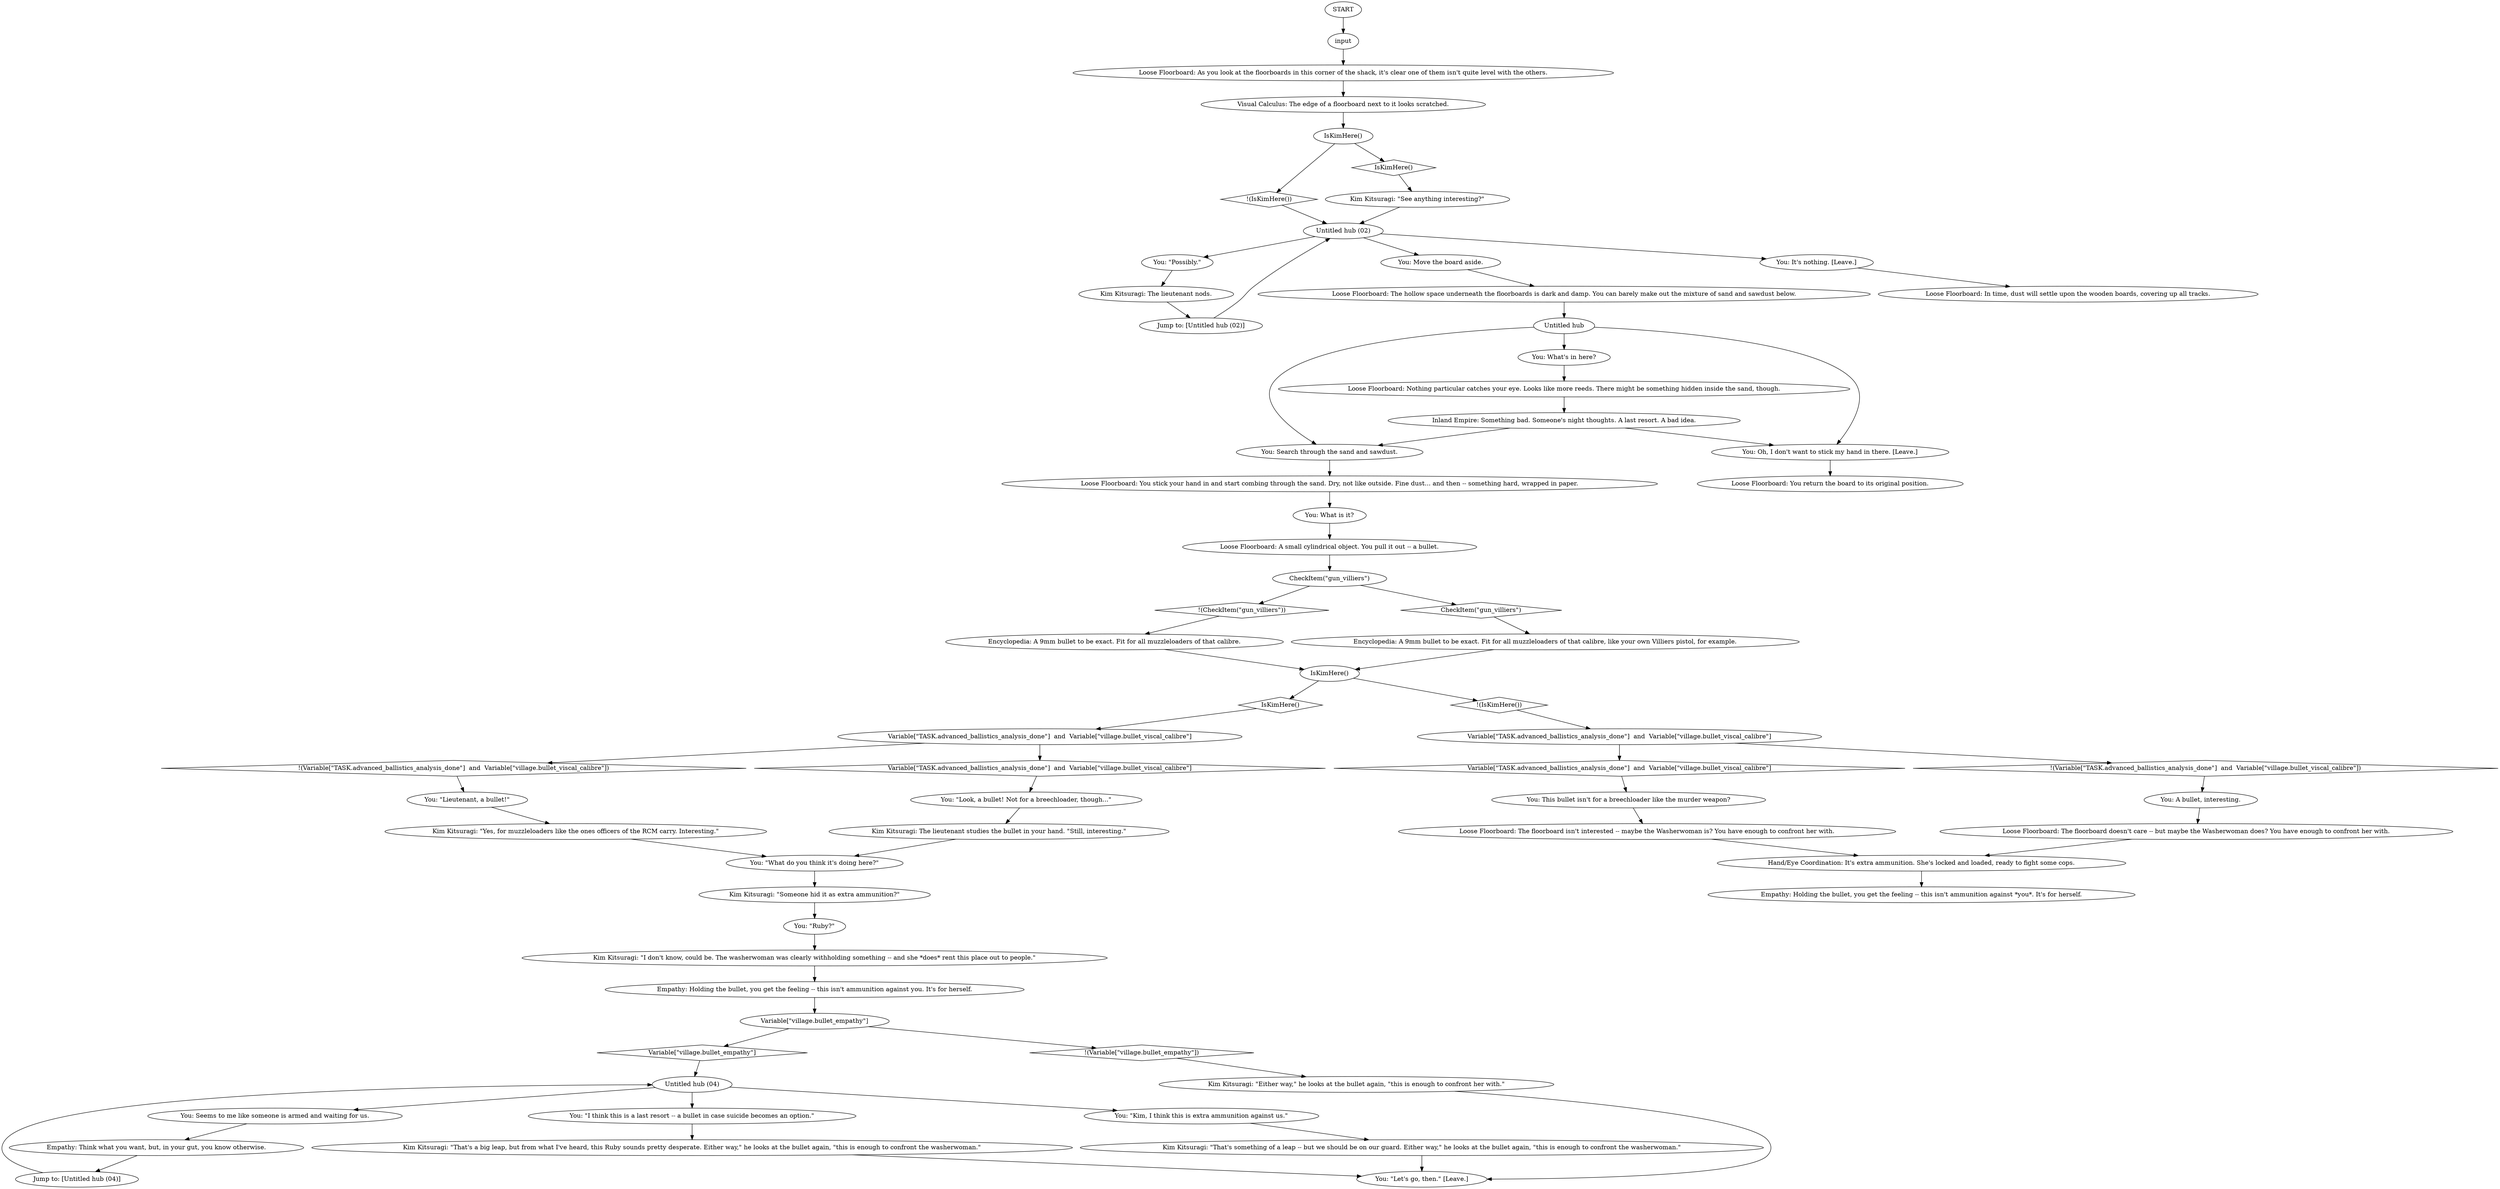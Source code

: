 # HQ / EXIT BULLET difficult
# The bullet you find in the shack, hinting that someone else has been staying here. Secretly.
# ==================================================
digraph G {
	  0 [label="START"];
	  1 [label="input"];
	  2 [label="You: This bullet isn't for a breechloader like the murder weapon?"];
	  3 [label="You: \"What do you think it's doing here?\""];
	  4 [label="Kim Kitsuragi: \"That's a big leap, but from what I've heard, this Ruby sounds pretty desperate. Either way,\" he looks at the bullet again, \"this is enough to confront the washerwoman.\""];
	  5 [label="Loose Floorboard: You return the board to its original position."];
	  6 [label="You: What is it?"];
	  7 [label="Loose Floorboard: A small cylindrical object. You pull it out -- a bullet."];
	  8 [label="You: \"Possibly.\""];
	  9 [label="Empathy: Holding the bullet, you get the feeling -- this isn't ammunition against you. It's for herself."];
	  10 [label="You: \"I think this is a last resort -- a bullet in case suicide becomes an option.\""];
	  12 [label="Kim Kitsuragi: \"Either way,\" he looks at the bullet again, \"this is enough to confront her with.\""];
	  13 [label="Loose Floorboard: As you look at the floorboards in this corner of the shack, it's clear one of them isn't quite level with the others."];
	  14 [label="CheckItem(\"gun_villiers\")"];
	  15 [label="CheckItem(\"gun_villiers\")", shape=diamond];
	  16 [label="!(CheckItem(\"gun_villiers\"))", shape=diamond];
	  17 [label="Empathy: Think what you want, but, in your gut, you know otherwise."];
	  18 [label="Loose Floorboard: The floorboard isn't interested -- maybe the Washerwoman is? You have enough to confront her with."];
	  19 [label="Encyclopedia: A 9mm bullet to be exact. Fit for all muzzleloaders of that calibre."];
	  20 [label="IsKimHere()"];
	  21 [label="IsKimHere()", shape=diamond];
	  22 [label="!(IsKimHere())", shape=diamond];
	  23 [label="Hand/Eye Coordination: It's extra ammunition. She's locked and loaded, ready to fight some cops."];
	  24 [label="Empathy: Holding the bullet, you get the feeling -- this isn't ammunition against *you*. It's for herself."];
	  25 [label="Loose Floorboard: The floorboard doesn't care -- but maybe the Washerwoman does? You have enough to confront her with."];
	  26 [label="IsKimHere()"];
	  27 [label="IsKimHere()", shape=diamond];
	  28 [label="!(IsKimHere())", shape=diamond];
	  29 [label="You: \"Kim, I think this is extra ammunition against us.\""];
	  30 [label="You: Search through the sand and sawdust."];
	  31 [label="Kim Kitsuragi: \"Yes, for muzzleloaders like the ones officers of the RCM carry. Interesting.\""];
	  32 [label="You: Seems to me like someone is armed and waiting for us."];
	  33 [label="Loose Floorboard: The hollow space underneath the floorboards is dark and damp. You can barely make out the mixture of sand and sawdust below."];
	  34 [label="Variable[\"TASK.advanced_ballistics_analysis_done\"]  and  Variable[\"village.bullet_viscal_calibre\"]"];
	  35 [label="Variable[\"TASK.advanced_ballistics_analysis_done\"]  and  Variable[\"village.bullet_viscal_calibre\"]", shape=diamond];
	  36 [label="!(Variable[\"TASK.advanced_ballistics_analysis_done\"]  and  Variable[\"village.bullet_viscal_calibre\"])", shape=diamond];
	  37 [label="Kim Kitsuragi: \"Someone hid it as extra ammunition?\""];
	  38 [label="Variable[\"TASK.advanced_ballistics_analysis_done\"]  and  Variable[\"village.bullet_viscal_calibre\"]"];
	  39 [label="Variable[\"TASK.advanced_ballistics_analysis_done\"]  and  Variable[\"village.bullet_viscal_calibre\"]", shape=diamond];
	  40 [label="!(Variable[\"TASK.advanced_ballistics_analysis_done\"]  and  Variable[\"village.bullet_viscal_calibre\"])", shape=diamond];
	  41 [label="Kim Kitsuragi: The lieutenant studies the bullet in your hand. \"Still, interesting.\""];
	  42 [label="You: \"Ruby?\""];
	  43 [label="You: Move the board aside."];
	  44 [label="You: \"Look, a bullet! Not for a breechloader, though...\""];
	  45 [label="You: \"Lieutenant, a bullet!\""];
	  46 [label="Jump to: [Untitled hub (04)]"];
	  47 [label="Untitled hub"];
	  48 [label="You: Oh, I don't want to stick my hand in there. [Leave.]"];
	  49 [label="Untitled hub (04)"];
	  50 [label="Kim Kitsuragi: \"That's something of a leap -- but we should be on our guard. Either way,\" he looks at the bullet again, \"this is enough to confront the washerwoman.\""];
	  51 [label="Kim Kitsuragi: \"See anything interesting?\""];
	  52 [label="Visual Calculus: The edge of a floorboard next to it looks scratched."];
	  53 [label="Untitled hub (02)"];
	  54 [label="Loose Floorboard: You stick your hand in and start combing through the sand. Dry, not like outside. Fine dust... and then -- something hard, wrapped in paper."];
	  55 [label="You: It's nothing. [Leave.]"];
	  56 [label="You: A bullet, interesting."];
	  57 [label="You: \"Let's go, then.\" [Leave.]"];
	  58 [label="Encyclopedia: A 9mm bullet to be exact. Fit for all muzzleloaders of that calibre, like your own Villiers pistol, for example."];
	  59 [label="Kim Kitsuragi: The lieutenant nods."];
	  60 [label="Kim Kitsuragi: \"I don't know, could be. The washerwoman was clearly withholding something -- and she *does* rent this place out to people.\""];
	  61 [label="Variable[\"village.bullet_empathy\"]"];
	  62 [label="Variable[\"village.bullet_empathy\"]", shape=diamond];
	  63 [label="!(Variable[\"village.bullet_empathy\"])", shape=diamond];
	  64 [label="Loose Floorboard: Nothing particular catches your eye. Looks like more reeds. There might be something hidden inside the sand, though."];
	  65 [label="Jump to: [Untitled hub (02)]"];
	  66 [label="Loose Floorboard: In time, dust will settle upon the wooden boards, covering up all tracks."];
	  67 [label="Inland Empire: Something bad. Someone's night thoughts. A last resort. A bad idea."];
	  68 [label="You: What's in here?"];
	  0 -> 1
	  1 -> 13
	  2 -> 18
	  3 -> 37
	  4 -> 57
	  6 -> 7
	  7 -> 14
	  8 -> 59
	  9 -> 61
	  10 -> 4
	  12 -> 57
	  13 -> 52
	  14 -> 16
	  14 -> 15
	  15 -> 58
	  16 -> 19
	  17 -> 46
	  18 -> 23
	  19 -> 20
	  20 -> 21
	  20 -> 22
	  21 -> 38
	  22 -> 34
	  23 -> 24
	  25 -> 23
	  26 -> 27
	  26 -> 28
	  27 -> 51
	  28 -> 53
	  29 -> 50
	  30 -> 54
	  31 -> 3
	  32 -> 17
	  33 -> 47
	  34 -> 35
	  34 -> 36
	  35 -> 2
	  36 -> 56
	  37 -> 42
	  38 -> 40
	  38 -> 39
	  39 -> 44
	  40 -> 45
	  41 -> 3
	  42 -> 60
	  43 -> 33
	  44 -> 41
	  45 -> 31
	  46 -> 49
	  47 -> 48
	  47 -> 68
	  47 -> 30
	  48 -> 5
	  49 -> 32
	  49 -> 10
	  49 -> 29
	  50 -> 57
	  51 -> 53
	  52 -> 26
	  53 -> 8
	  53 -> 43
	  53 -> 55
	  54 -> 6
	  55 -> 66
	  56 -> 25
	  58 -> 20
	  59 -> 65
	  60 -> 9
	  61 -> 62
	  61 -> 63
	  62 -> 49
	  63 -> 12
	  64 -> 67
	  65 -> 53
	  67 -> 48
	  67 -> 30
	  68 -> 64
}


